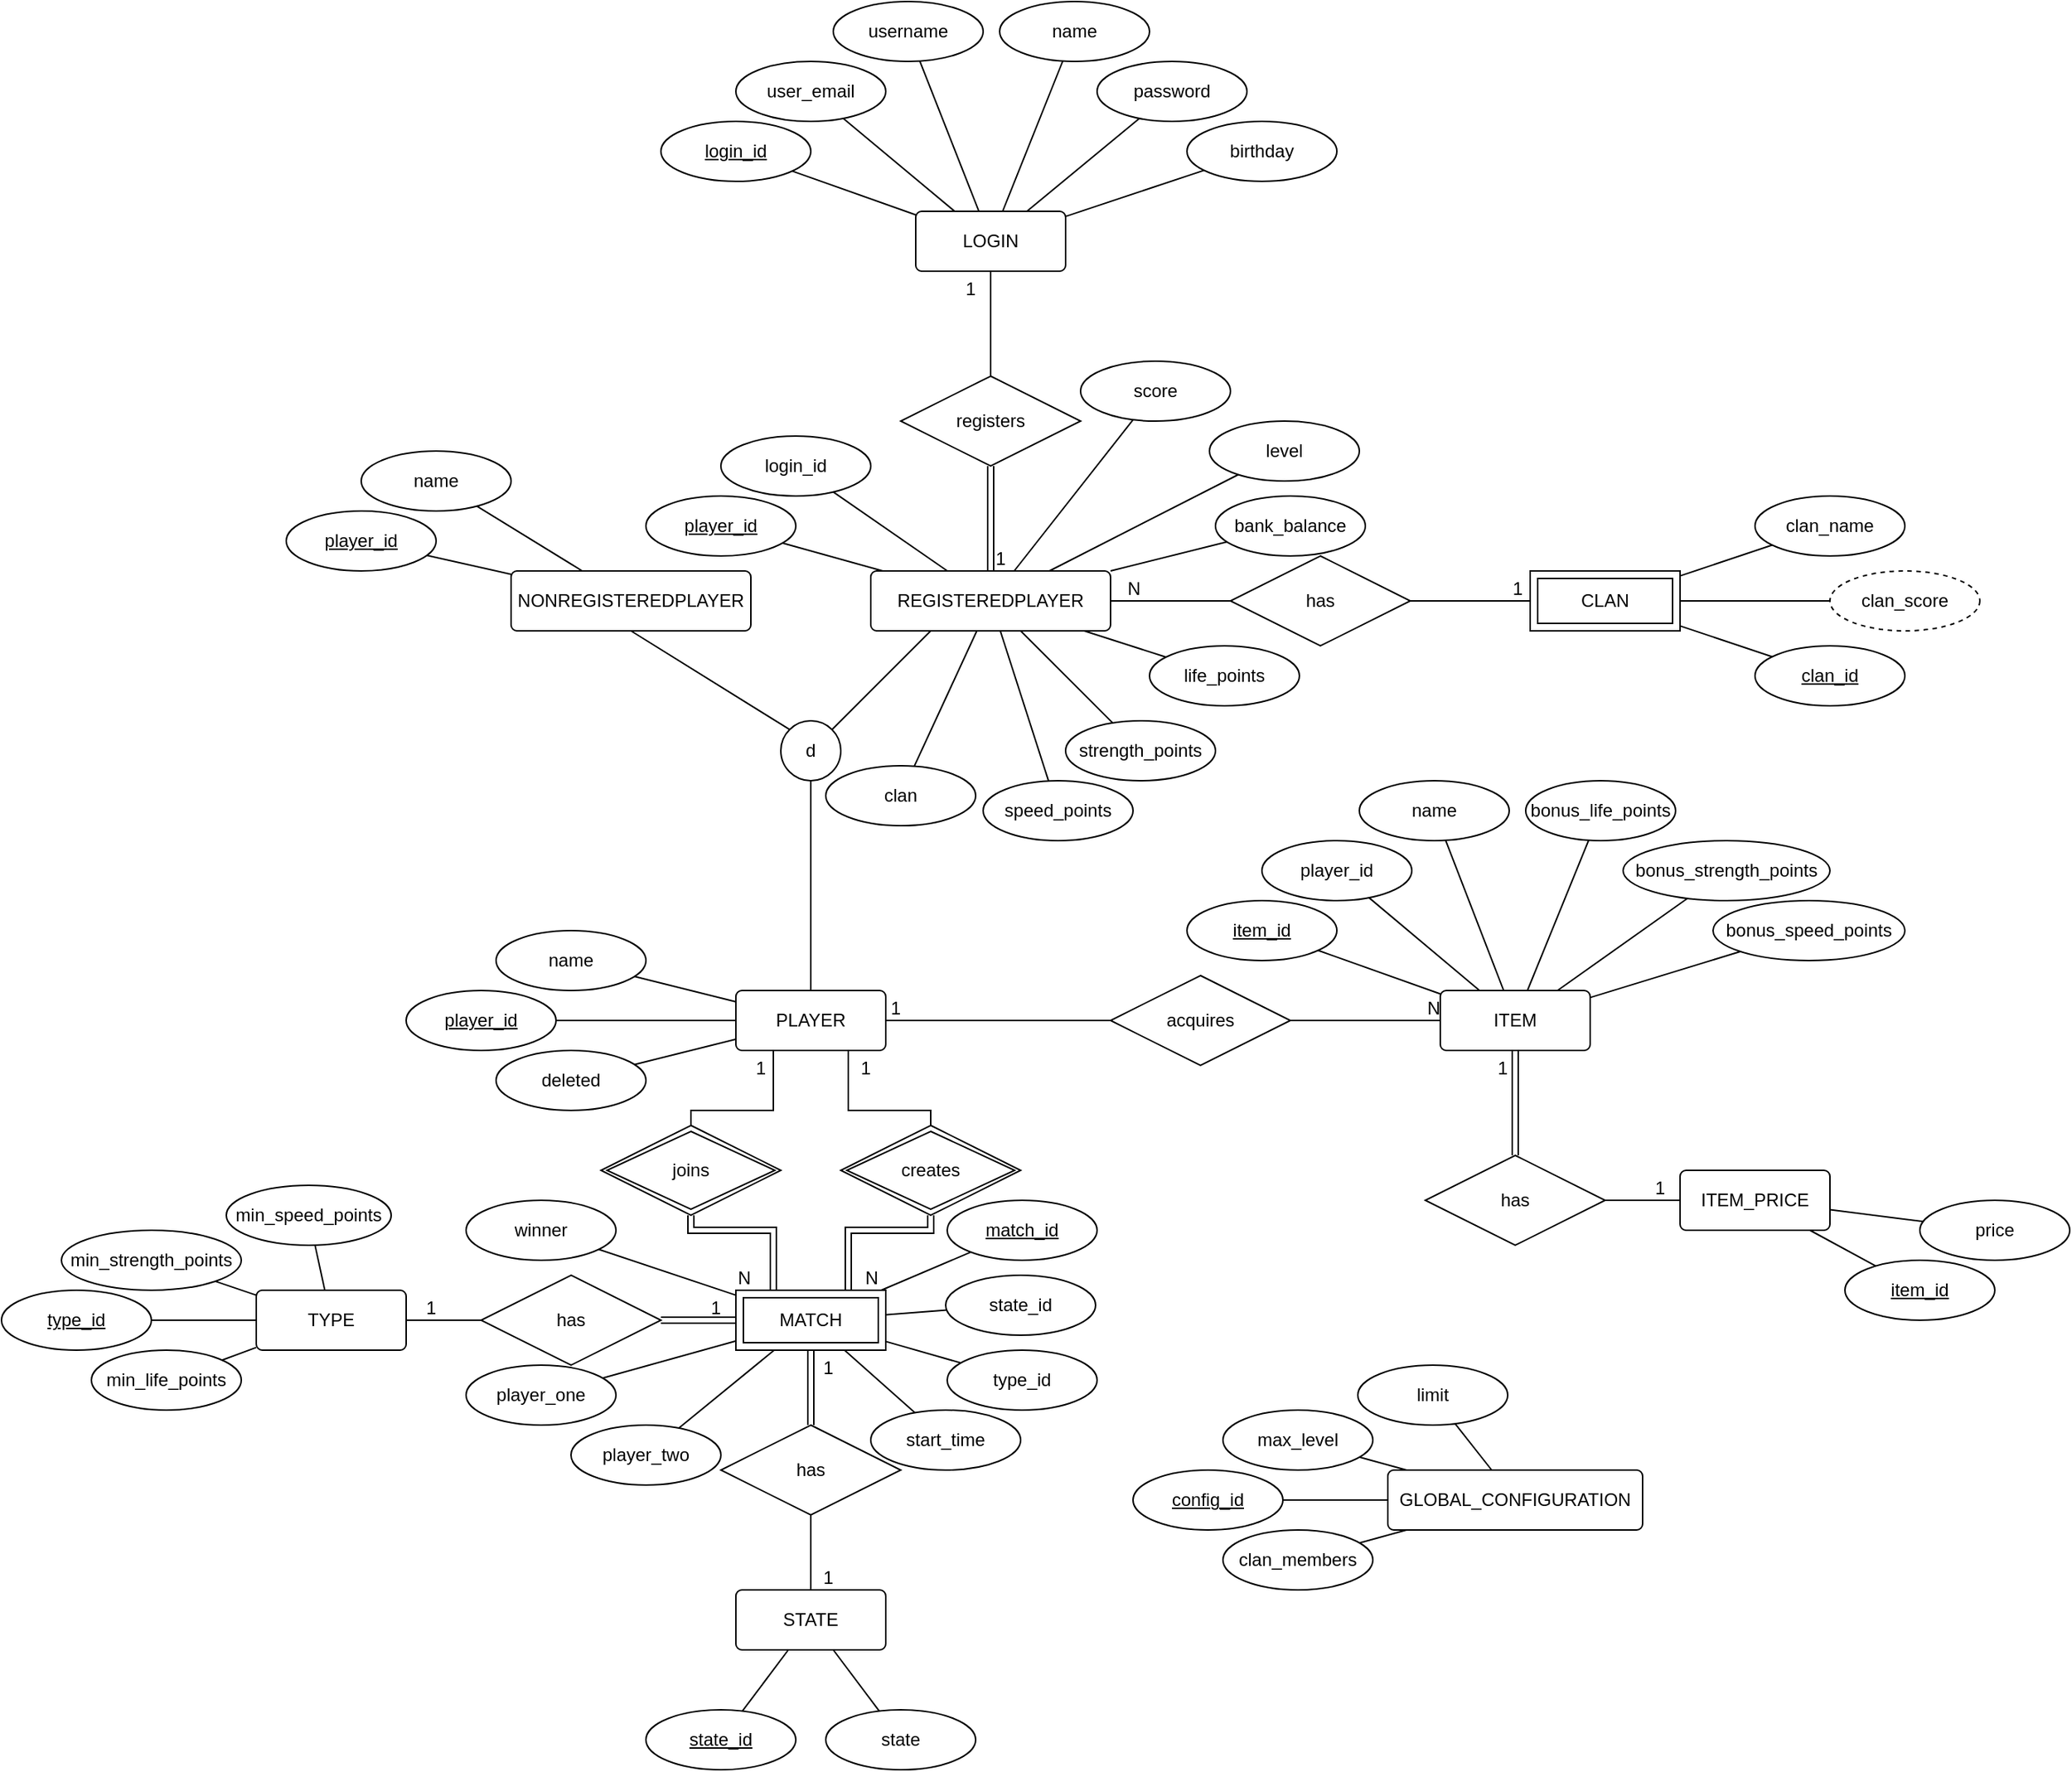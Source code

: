 <mxfile version="14.6.13" type="device"><diagram id="R2lEEEUBdFMjLlhIrx00" name="Page-1"><mxGraphModel dx="3220" dy="2387" grid="1" gridSize="10" guides="1" tooltips="1" connect="1" arrows="1" fold="1" page="1" pageScale="1" pageWidth="850" pageHeight="1100" math="0" shadow="0" extFonts="Permanent Marker^https://fonts.googleapis.com/css?family=Permanent+Marker"><root><mxCell id="0"/><mxCell id="1" parent="0"/><mxCell id="Xno96vbGX-HO4EjLd4qZ-1" value="&lt;div&gt;PLAYER&lt;/div&gt;" style="rounded=1;arcSize=10;whiteSpace=wrap;html=1;align=center;" parent="1" vertex="1"><mxGeometry x="30" y="560" width="100" height="40" as="geometry"/></mxCell><mxCell id="Xno96vbGX-HO4EjLd4qZ-2" value="&lt;div&gt;REGISTEREDPLAYER&lt;/div&gt;" style="rounded=1;arcSize=10;whiteSpace=wrap;html=1;align=center;" parent="1" vertex="1"><mxGeometry x="120" y="280" width="160" height="40" as="geometry"/></mxCell><mxCell id="Xno96vbGX-HO4EjLd4qZ-3" value="&lt;div&gt;NONREGISTEREDPLAYER&lt;/div&gt;" style="rounded=1;arcSize=10;whiteSpace=wrap;html=1;align=center;" parent="1" vertex="1"><mxGeometry x="-120" y="280" width="160" height="40" as="geometry"/></mxCell><mxCell id="Xno96vbGX-HO4EjLd4qZ-4" value="&lt;div&gt;MATCH&lt;/div&gt;" style="shape=ext;margin=3;double=1;whiteSpace=wrap;html=1;align=center;" parent="1" vertex="1"><mxGeometry x="30" y="760" width="100" height="40" as="geometry"/></mxCell><mxCell id="Xno96vbGX-HO4EjLd4qZ-5" value="&lt;div&gt;CLAN&lt;/div&gt;" style="shape=ext;margin=3;double=1;whiteSpace=wrap;html=1;align=center;" parent="1" vertex="1"><mxGeometry x="560" y="280" width="100" height="40" as="geometry"/></mxCell><mxCell id="Xno96vbGX-HO4EjLd4qZ-6" value="ITEM" style="rounded=1;arcSize=10;whiteSpace=wrap;html=1;align=center;" parent="1" vertex="1"><mxGeometry x="500" y="560" width="100" height="40" as="geometry"/></mxCell><mxCell id="Xno96vbGX-HO4EjLd4qZ-10" value="" style="endArrow=none;html=1;rounded=0;entryX=0.5;entryY=0;entryDx=0;entryDy=0;exitX=0.5;exitY=1;exitDx=0;exitDy=0;startArrow=none;" parent="1" source="Xno96vbGX-HO4EjLd4qZ-9" target="Xno96vbGX-HO4EjLd4qZ-1" edge="1"><mxGeometry relative="1" as="geometry"><mxPoint x="80" y="410" as="sourcePoint"/><mxPoint x="30" y="510" as="targetPoint"/></mxGeometry></mxCell><mxCell id="Xno96vbGX-HO4EjLd4qZ-11" value="" style="endArrow=none;html=1;rounded=0;entryX=0;entryY=0;entryDx=0;entryDy=0;exitX=0.5;exitY=1;exitDx=0;exitDy=0;" parent="1" source="Xno96vbGX-HO4EjLd4qZ-3" target="Xno96vbGX-HO4EjLd4qZ-9" edge="1"><mxGeometry relative="1" as="geometry"><mxPoint x="-140" y="510" as="sourcePoint"/><mxPoint x="20" y="510" as="targetPoint"/></mxGeometry></mxCell><mxCell id="Xno96vbGX-HO4EjLd4qZ-12" value="" style="endArrow=none;html=1;rounded=0;entryX=1;entryY=0;entryDx=0;entryDy=0;exitX=0.25;exitY=1;exitDx=0;exitDy=0;" parent="1" source="Xno96vbGX-HO4EjLd4qZ-2" target="Xno96vbGX-HO4EjLd4qZ-9" edge="1"><mxGeometry relative="1" as="geometry"><mxPoint x="-140" y="510" as="sourcePoint"/><mxPoint x="20" y="510" as="targetPoint"/></mxGeometry></mxCell><mxCell id="Xno96vbGX-HO4EjLd4qZ-9" value="&lt;div&gt;d&lt;br&gt;&lt;/div&gt;" style="ellipse;whiteSpace=wrap;html=1;aspect=fixed;" parent="1" vertex="1"><mxGeometry x="60" y="380" width="40" height="40" as="geometry"/></mxCell><mxCell id="Xno96vbGX-HO4EjLd4qZ-18" value="has" style="shape=rhombus;perimeter=rhombusPerimeter;whiteSpace=wrap;html=1;align=center;" parent="1" vertex="1"><mxGeometry x="360" y="270" width="120" height="60" as="geometry"/></mxCell><mxCell id="Xno96vbGX-HO4EjLd4qZ-19" value="" style="endArrow=none;html=1;rounded=0;entryX=0;entryY=0.5;entryDx=0;entryDy=0;exitX=1;exitY=0.5;exitDx=0;exitDy=0;" parent="1" source="Xno96vbGX-HO4EjLd4qZ-18" target="Xno96vbGX-HO4EjLd4qZ-5" edge="1"><mxGeometry relative="1" as="geometry"><mxPoint x="340" y="510" as="sourcePoint"/><mxPoint x="500" y="510" as="targetPoint"/></mxGeometry></mxCell><mxCell id="Xno96vbGX-HO4EjLd4qZ-20" value="1" style="resizable=0;html=1;align=right;verticalAlign=bottom;" parent="Xno96vbGX-HO4EjLd4qZ-19" connectable="0" vertex="1"><mxGeometry x="1" relative="1" as="geometry"><mxPoint x="-5" as="offset"/></mxGeometry></mxCell><mxCell id="Xno96vbGX-HO4EjLd4qZ-21" value="" style="endArrow=none;html=1;rounded=0;exitX=0;exitY=0.5;exitDx=0;exitDy=0;entryX=1;entryY=0.5;entryDx=0;entryDy=0;" parent="1" source="Xno96vbGX-HO4EjLd4qZ-18" target="Xno96vbGX-HO4EjLd4qZ-2" edge="1"><mxGeometry relative="1" as="geometry"><mxPoint x="340" y="510" as="sourcePoint"/><mxPoint x="500" y="510" as="targetPoint"/></mxGeometry></mxCell><mxCell id="Xno96vbGX-HO4EjLd4qZ-22" value="N" style="resizable=0;html=1;align=right;verticalAlign=bottom;" parent="Xno96vbGX-HO4EjLd4qZ-21" connectable="0" vertex="1"><mxGeometry x="1" relative="1" as="geometry"><mxPoint x="20" as="offset"/></mxGeometry></mxCell><mxCell id="Xno96vbGX-HO4EjLd4qZ-23" value="LOGIN" style="rounded=1;arcSize=10;whiteSpace=wrap;html=1;align=center;" parent="1" vertex="1"><mxGeometry x="150" y="40" width="100" height="40" as="geometry"/></mxCell><mxCell id="Xno96vbGX-HO4EjLd4qZ-24" value="registers" style="shape=rhombus;perimeter=rhombusPerimeter;whiteSpace=wrap;html=1;align=center;" parent="1" vertex="1"><mxGeometry x="140" y="150" width="120" height="60" as="geometry"/></mxCell><mxCell id="Xno96vbGX-HO4EjLd4qZ-25" value="" style="shape=link;html=1;rounded=0;exitX=0.5;exitY=1;exitDx=0;exitDy=0;entryX=0.5;entryY=0;entryDx=0;entryDy=0;" parent="1" source="Xno96vbGX-HO4EjLd4qZ-24" target="Xno96vbGX-HO4EjLd4qZ-2" edge="1"><mxGeometry relative="1" as="geometry"><mxPoint x="340" y="310" as="sourcePoint"/><mxPoint x="500" y="310" as="targetPoint"/></mxGeometry></mxCell><mxCell id="Xno96vbGX-HO4EjLd4qZ-26" value="1" style="resizable=0;html=1;align=right;verticalAlign=bottom;" parent="Xno96vbGX-HO4EjLd4qZ-25" connectable="0" vertex="1"><mxGeometry x="1" relative="1" as="geometry"><mxPoint x="10" as="offset"/></mxGeometry></mxCell><mxCell id="Xno96vbGX-HO4EjLd4qZ-29" value="" style="endArrow=none;html=1;rounded=0;exitX=0.5;exitY=0;exitDx=0;exitDy=0;entryX=0.5;entryY=1;entryDx=0;entryDy=0;" parent="1" source="Xno96vbGX-HO4EjLd4qZ-24" target="Xno96vbGX-HO4EjLd4qZ-23" edge="1"><mxGeometry relative="1" as="geometry"><mxPoint x="340" y="310" as="sourcePoint"/><mxPoint x="500" y="310" as="targetPoint"/></mxGeometry></mxCell><mxCell id="Xno96vbGX-HO4EjLd4qZ-30" value="1" style="resizable=0;html=1;align=right;verticalAlign=bottom;" parent="Xno96vbGX-HO4EjLd4qZ-29" connectable="0" vertex="1"><mxGeometry x="1" relative="1" as="geometry"><mxPoint x="-10" y="20" as="offset"/></mxGeometry></mxCell><mxCell id="Xno96vbGX-HO4EjLd4qZ-32" value="ITEM_PRICE" style="rounded=1;arcSize=10;whiteSpace=wrap;html=1;align=center;" parent="1" vertex="1"><mxGeometry x="660" y="680" width="100" height="40" as="geometry"/></mxCell><mxCell id="Xno96vbGX-HO4EjLd4qZ-33" value="has" style="shape=rhombus;perimeter=rhombusPerimeter;whiteSpace=wrap;html=1;align=center;" parent="1" vertex="1"><mxGeometry x="490" y="670" width="120" height="60" as="geometry"/></mxCell><mxCell id="Xno96vbGX-HO4EjLd4qZ-36" value="" style="shape=link;html=1;rounded=0;exitX=0.5;exitY=0;exitDx=0;exitDy=0;" parent="1" source="Xno96vbGX-HO4EjLd4qZ-33" target="Xno96vbGX-HO4EjLd4qZ-6" edge="1"><mxGeometry relative="1" as="geometry"><mxPoint x="150" y="540" as="sourcePoint"/><mxPoint x="310" y="540" as="targetPoint"/></mxGeometry></mxCell><mxCell id="Xno96vbGX-HO4EjLd4qZ-37" value="1" style="resizable=0;html=1;align=right;verticalAlign=bottom;" parent="Xno96vbGX-HO4EjLd4qZ-36" connectable="0" vertex="1"><mxGeometry x="1" relative="1" as="geometry"><mxPoint x="-5" y="20" as="offset"/></mxGeometry></mxCell><mxCell id="Xno96vbGX-HO4EjLd4qZ-38" value="" style="endArrow=none;html=1;rounded=0;" parent="1" source="Xno96vbGX-HO4EjLd4qZ-33" target="Xno96vbGX-HO4EjLd4qZ-32" edge="1"><mxGeometry relative="1" as="geometry"><mxPoint x="540" y="700" as="sourcePoint"/><mxPoint x="680" y="700" as="targetPoint"/></mxGeometry></mxCell><mxCell id="Xno96vbGX-HO4EjLd4qZ-39" value="1" style="resizable=0;html=1;align=right;verticalAlign=bottom;" parent="Xno96vbGX-HO4EjLd4qZ-38" connectable="0" vertex="1"><mxGeometry x="1" relative="1" as="geometry"><mxPoint x="-10" as="offset"/></mxGeometry></mxCell><mxCell id="Xno96vbGX-HO4EjLd4qZ-43" value="acquires" style="shape=rhombus;perimeter=rhombusPerimeter;whiteSpace=wrap;html=1;align=center;" parent="1" vertex="1"><mxGeometry x="280" y="550" width="120" height="60" as="geometry"/></mxCell><mxCell id="Xno96vbGX-HO4EjLd4qZ-44" value="" style="endArrow=none;html=1;rounded=0;entryX=1;entryY=0.5;entryDx=0;entryDy=0;exitX=0;exitY=0.5;exitDx=0;exitDy=0;" parent="1" source="Xno96vbGX-HO4EjLd4qZ-43" target="Xno96vbGX-HO4EjLd4qZ-1" edge="1"><mxGeometry relative="1" as="geometry"><mxPoint x="200" y="590" as="sourcePoint"/><mxPoint x="240" y="530" as="targetPoint"/></mxGeometry></mxCell><mxCell id="Xno96vbGX-HO4EjLd4qZ-45" value="1" style="resizable=0;html=1;align=right;verticalAlign=bottom;" parent="Xno96vbGX-HO4EjLd4qZ-44" connectable="0" vertex="1"><mxGeometry x="1" relative="1" as="geometry"><mxPoint x="10" as="offset"/></mxGeometry></mxCell><mxCell id="Xno96vbGX-HO4EjLd4qZ-48" value="creates" style="shape=rhombus;double=1;perimeter=rhombusPerimeter;whiteSpace=wrap;html=1;align=center;" parent="1" vertex="1"><mxGeometry x="100" y="650" width="120" height="60" as="geometry"/></mxCell><mxCell id="Xno96vbGX-HO4EjLd4qZ-49" value="" style="endArrow=none;html=1;rounded=0;entryX=0.75;entryY=1;entryDx=0;entryDy=0;exitX=0.5;exitY=0;exitDx=0;exitDy=0;" parent="1" source="Xno96vbGX-HO4EjLd4qZ-48" target="Xno96vbGX-HO4EjLd4qZ-1" edge="1"><mxGeometry relative="1" as="geometry"><mxPoint x="-40" y="620" as="sourcePoint"/><mxPoint x="450" y="590" as="targetPoint"/><Array as="points"><mxPoint x="160" y="640"/><mxPoint x="105" y="640"/></Array></mxGeometry></mxCell><mxCell id="Xno96vbGX-HO4EjLd4qZ-50" value="1" style="resizable=0;html=1;align=right;verticalAlign=bottom;" parent="Xno96vbGX-HO4EjLd4qZ-49" connectable="0" vertex="1"><mxGeometry x="1" relative="1" as="geometry"><mxPoint x="15" y="20" as="offset"/></mxGeometry></mxCell><mxCell id="Xno96vbGX-HO4EjLd4qZ-54" value="" style="shape=link;html=1;rounded=0;exitX=0.5;exitY=1;exitDx=0;exitDy=0;entryX=0.75;entryY=0;entryDx=0;entryDy=0;" parent="1" source="Xno96vbGX-HO4EjLd4qZ-48" target="Xno96vbGX-HO4EjLd4qZ-4" edge="1"><mxGeometry relative="1" as="geometry"><mxPoint x="110" y="750" as="sourcePoint"/><mxPoint x="480" y="570" as="targetPoint"/><Array as="points"><mxPoint x="160" y="720"/><mxPoint x="105" y="720"/></Array></mxGeometry></mxCell><mxCell id="Xno96vbGX-HO4EjLd4qZ-55" value="N" style="resizable=0;html=1;align=right;verticalAlign=bottom;" parent="Xno96vbGX-HO4EjLd4qZ-54" connectable="0" vertex="1"><mxGeometry x="1" relative="1" as="geometry"><mxPoint x="20" as="offset"/></mxGeometry></mxCell><mxCell id="Xno96vbGX-HO4EjLd4qZ-56" value="joins" style="shape=rhombus;double=1;perimeter=rhombusPerimeter;whiteSpace=wrap;html=1;align=center;" parent="1" vertex="1"><mxGeometry x="-60" y="650" width="120" height="60" as="geometry"/></mxCell><mxCell id="Xno96vbGX-HO4EjLd4qZ-57" value="" style="endArrow=none;html=1;rounded=0;entryX=0.25;entryY=1;entryDx=0;entryDy=0;exitX=0.5;exitY=0;exitDx=0;exitDy=0;" parent="1" source="Xno96vbGX-HO4EjLd4qZ-56" target="Xno96vbGX-HO4EjLd4qZ-1" edge="1"><mxGeometry relative="1" as="geometry"><mxPoint x="170" y="660" as="sourcePoint"/><mxPoint x="115" y="610" as="targetPoint"/><Array as="points"><mxPoint y="640"/><mxPoint x="55" y="640"/></Array></mxGeometry></mxCell><mxCell id="Xno96vbGX-HO4EjLd4qZ-58" value="1" style="resizable=0;html=1;align=right;verticalAlign=bottom;" parent="Xno96vbGX-HO4EjLd4qZ-57" connectable="0" vertex="1"><mxGeometry x="1" relative="1" as="geometry"><mxPoint x="-5" y="20" as="offset"/></mxGeometry></mxCell><mxCell id="Xno96vbGX-HO4EjLd4qZ-59" value="" style="shape=link;html=1;rounded=0;exitX=0.5;exitY=1;exitDx=0;exitDy=0;entryX=0.25;entryY=0;entryDx=0;entryDy=0;" parent="1" source="Xno96vbGX-HO4EjLd4qZ-56" target="Xno96vbGX-HO4EjLd4qZ-4" edge="1"><mxGeometry relative="1" as="geometry"><mxPoint x="290" y="620" as="sourcePoint"/><mxPoint x="450" y="620" as="targetPoint"/><Array as="points"><mxPoint y="720"/><mxPoint x="55" y="720"/></Array></mxGeometry></mxCell><mxCell id="Xno96vbGX-HO4EjLd4qZ-60" value="N" style="resizable=0;html=1;align=right;verticalAlign=bottom;" parent="Xno96vbGX-HO4EjLd4qZ-59" connectable="0" vertex="1"><mxGeometry x="1" relative="1" as="geometry"><mxPoint x="-15" as="offset"/></mxGeometry></mxCell><mxCell id="Veb1wOGuKzTbvLiHnG6W-1" value="name" style="ellipse;whiteSpace=wrap;html=1;align=center;" vertex="1" parent="1"><mxGeometry x="-130" y="520" width="100" height="40" as="geometry"/></mxCell><mxCell id="Veb1wOGuKzTbvLiHnG6W-2" value="deleted" style="ellipse;whiteSpace=wrap;html=1;align=center;" vertex="1" parent="1"><mxGeometry x="-130" y="600" width="100" height="40" as="geometry"/></mxCell><mxCell id="Veb1wOGuKzTbvLiHnG6W-3" value="player_id" style="ellipse;whiteSpace=wrap;html=1;align=center;fontStyle=4;" vertex="1" parent="1"><mxGeometry x="-190" y="560" width="100" height="40" as="geometry"/></mxCell><mxCell id="Veb1wOGuKzTbvLiHnG6W-4" value="" style="endArrow=none;html=1;rounded=0;" edge="1" parent="1" source="Veb1wOGuKzTbvLiHnG6W-1" target="Xno96vbGX-HO4EjLd4qZ-1"><mxGeometry relative="1" as="geometry"><mxPoint x="-190" y="470" as="sourcePoint"/><mxPoint x="-30" y="470" as="targetPoint"/></mxGeometry></mxCell><mxCell id="Veb1wOGuKzTbvLiHnG6W-6" value="" style="endArrow=none;html=1;rounded=0;" edge="1" parent="1" source="Veb1wOGuKzTbvLiHnG6W-3" target="Xno96vbGX-HO4EjLd4qZ-1"><mxGeometry relative="1" as="geometry"><mxPoint x="-27.384" y="560.46" as="sourcePoint"/><mxPoint x="40" y="577.5" as="targetPoint"/></mxGeometry></mxCell><mxCell id="Veb1wOGuKzTbvLiHnG6W-7" value="" style="endArrow=none;html=1;rounded=0;" edge="1" parent="1" source="Veb1wOGuKzTbvLiHnG6W-2" target="Xno96vbGX-HO4EjLd4qZ-1"><mxGeometry relative="1" as="geometry"><mxPoint x="-80" y="590" as="sourcePoint"/><mxPoint x="40" y="590" as="targetPoint"/></mxGeometry></mxCell><mxCell id="Veb1wOGuKzTbvLiHnG6W-9" value="user_email" style="ellipse;whiteSpace=wrap;html=1;align=center;" vertex="1" parent="1"><mxGeometry x="30" y="-60" width="100" height="40" as="geometry"/></mxCell><mxCell id="Veb1wOGuKzTbvLiHnG6W-10" value="username" style="ellipse;whiteSpace=wrap;html=1;align=center;" vertex="1" parent="1"><mxGeometry x="95" y="-100" width="100" height="40" as="geometry"/></mxCell><mxCell id="Veb1wOGuKzTbvLiHnG6W-11" value="name" style="ellipse;whiteSpace=wrap;html=1;align=center;" vertex="1" parent="1"><mxGeometry x="206" y="-100" width="100" height="40" as="geometry"/></mxCell><mxCell id="Veb1wOGuKzTbvLiHnG6W-12" value="password" style="ellipse;whiteSpace=wrap;html=1;align=center;" vertex="1" parent="1"><mxGeometry x="271" y="-60" width="100" height="40" as="geometry"/></mxCell><mxCell id="Veb1wOGuKzTbvLiHnG6W-13" value="birthday" style="ellipse;whiteSpace=wrap;html=1;align=center;" vertex="1" parent="1"><mxGeometry x="331" y="-20" width="100" height="40" as="geometry"/></mxCell><mxCell id="Veb1wOGuKzTbvLiHnG6W-14" value="login_id" style="ellipse;whiteSpace=wrap;html=1;align=center;fontStyle=4;" vertex="1" parent="1"><mxGeometry x="-20" y="-20" width="100" height="40" as="geometry"/></mxCell><mxCell id="Veb1wOGuKzTbvLiHnG6W-15" value="" style="endArrow=none;html=1;rounded=0;" edge="1" parent="1" source="Veb1wOGuKzTbvLiHnG6W-14" target="Xno96vbGX-HO4EjLd4qZ-23"><mxGeometry relative="1" as="geometry"><mxPoint x="160" y="120" as="sourcePoint"/><mxPoint x="320" y="120" as="targetPoint"/></mxGeometry></mxCell><mxCell id="Veb1wOGuKzTbvLiHnG6W-16" value="" style="endArrow=none;html=1;rounded=0;" edge="1" parent="1" source="Veb1wOGuKzTbvLiHnG6W-9" target="Xno96vbGX-HO4EjLd4qZ-23"><mxGeometry relative="1" as="geometry"><mxPoint x="64.114" y="22.459" as="sourcePoint"/><mxPoint x="160" y="53.784" as="targetPoint"/></mxGeometry></mxCell><mxCell id="Veb1wOGuKzTbvLiHnG6W-17" value="" style="endArrow=none;html=1;rounded=0;" edge="1" parent="1" source="Veb1wOGuKzTbvLiHnG6W-10" target="Xno96vbGX-HO4EjLd4qZ-23"><mxGeometry relative="1" as="geometry"><mxPoint x="98.757" y="-12.402" as="sourcePoint"/><mxPoint x="183" y="50" as="targetPoint"/></mxGeometry></mxCell><mxCell id="Veb1wOGuKzTbvLiHnG6W-18" value="" style="endArrow=none;html=1;rounded=0;" edge="1" parent="1" source="Veb1wOGuKzTbvLiHnG6W-11" target="Xno96vbGX-HO4EjLd4qZ-23"><mxGeometry relative="1" as="geometry"><mxPoint x="162.739" y="-50.241" as="sourcePoint"/><mxPoint x="202.143" y="50" as="targetPoint"/></mxGeometry></mxCell><mxCell id="Veb1wOGuKzTbvLiHnG6W-19" value="" style="endArrow=none;html=1;rounded=0;" edge="1" parent="1" source="Veb1wOGuKzTbvLiHnG6W-12" target="Xno96vbGX-HO4EjLd4qZ-23"><mxGeometry relative="1" as="geometry"><mxPoint x="257.261" y="-50.241" as="sourcePoint"/><mxPoint x="217.857" y="50" as="targetPoint"/></mxGeometry></mxCell><mxCell id="Veb1wOGuKzTbvLiHnG6W-20" value="" style="endArrow=none;html=1;rounded=0;" edge="1" parent="1" source="Veb1wOGuKzTbvLiHnG6W-13" target="Xno96vbGX-HO4EjLd4qZ-23"><mxGeometry relative="1" as="geometry"><mxPoint x="312.639" y="-12.111" as="sourcePoint"/><mxPoint x="235" y="50" as="targetPoint"/></mxGeometry></mxCell><mxCell id="Veb1wOGuKzTbvLiHnG6W-21" value="&lt;div&gt;GLOBAL_CONFIGURATION&lt;/div&gt;" style="rounded=1;arcSize=10;whiteSpace=wrap;html=1;align=center;" vertex="1" parent="1"><mxGeometry x="465" y="880" width="170" height="40" as="geometry"/></mxCell><mxCell id="Veb1wOGuKzTbvLiHnG6W-22" value="max_level" style="ellipse;whiteSpace=wrap;html=1;align=center;" vertex="1" parent="1"><mxGeometry x="355" y="840" width="100" height="40" as="geometry"/></mxCell><mxCell id="Veb1wOGuKzTbvLiHnG6W-23" value="clan_members" style="ellipse;whiteSpace=wrap;html=1;align=center;" vertex="1" parent="1"><mxGeometry x="355" y="920" width="100" height="40" as="geometry"/></mxCell><mxCell id="Veb1wOGuKzTbvLiHnG6W-24" value="config_id" style="ellipse;whiteSpace=wrap;html=1;align=center;fontStyle=4;" vertex="1" parent="1"><mxGeometry x="295" y="880" width="100" height="40" as="geometry"/></mxCell><mxCell id="Veb1wOGuKzTbvLiHnG6W-25" value="limit" style="ellipse;whiteSpace=wrap;html=1;align=center;" vertex="1" parent="1"><mxGeometry x="445" y="810" width="100" height="40" as="geometry"/></mxCell><mxCell id="Veb1wOGuKzTbvLiHnG6W-26" value="" style="endArrow=none;html=1;rounded=0;" edge="1" parent="1" source="Veb1wOGuKzTbvLiHnG6W-25" target="Veb1wOGuKzTbvLiHnG6W-21"><mxGeometry relative="1" as="geometry"><mxPoint x="947.616" y="880.46" as="sourcePoint"/><mxPoint x="1015" y="897.5" as="targetPoint"/></mxGeometry></mxCell><mxCell id="Veb1wOGuKzTbvLiHnG6W-27" value="" style="endArrow=none;html=1;rounded=0;" edge="1" parent="1" source="Veb1wOGuKzTbvLiHnG6W-22" target="Veb1wOGuKzTbvLiHnG6W-21"><mxGeometry relative="1" as="geometry"><mxPoint x="519.892" y="859.092" as="sourcePoint"/><mxPoint x="555" y="900" as="targetPoint"/></mxGeometry></mxCell><mxCell id="Veb1wOGuKzTbvLiHnG6W-28" value="" style="endArrow=none;html=1;rounded=0;" edge="1" parent="1" source="Veb1wOGuKzTbvLiHnG6W-24" target="Veb1wOGuKzTbvLiHnG6W-21"><mxGeometry relative="1" as="geometry"><mxPoint x="456.603" y="881.094" as="sourcePoint"/><mxPoint x="565" y="910" as="targetPoint"/></mxGeometry></mxCell><mxCell id="Veb1wOGuKzTbvLiHnG6W-29" value="" style="endArrow=none;html=1;rounded=0;" edge="1" parent="1" source="Veb1wOGuKzTbvLiHnG6W-23" target="Veb1wOGuKzTbvLiHnG6W-21"><mxGeometry relative="1" as="geometry"><mxPoint x="405" y="910" as="sourcePoint"/><mxPoint x="475" y="910" as="targetPoint"/></mxGeometry></mxCell><mxCell id="Veb1wOGuKzTbvLiHnG6W-30" value="" style="endArrow=none;html=1;rounded=0;" edge="1" parent="1" source="Xno96vbGX-HO4EjLd4qZ-43" target="Xno96vbGX-HO4EjLd4qZ-6"><mxGeometry relative="1" as="geometry"><mxPoint x="301" y="649" as="sourcePoint"/><mxPoint x="461" y="649" as="targetPoint"/></mxGeometry></mxCell><mxCell id="Veb1wOGuKzTbvLiHnG6W-31" value="N" style="resizable=0;html=1;align=right;verticalAlign=bottom;" connectable="0" vertex="1" parent="Veb1wOGuKzTbvLiHnG6W-30"><mxGeometry x="1" relative="1" as="geometry"/></mxCell><mxCell id="Veb1wOGuKzTbvLiHnG6W-32" value="" style="shape=link;html=1;rounded=0;" edge="1" parent="1" source="Veb1wOGuKzTbvLiHnG6W-38" target="Xno96vbGX-HO4EjLd4qZ-4"><mxGeometry relative="1" as="geometry"><mxPoint x="83" y="850" as="sourcePoint"/><mxPoint x="210" y="290" as="targetPoint"/></mxGeometry></mxCell><mxCell id="Veb1wOGuKzTbvLiHnG6W-33" value="1" style="resizable=0;html=1;align=right;verticalAlign=bottom;" connectable="0" vertex="1" parent="Veb1wOGuKzTbvLiHnG6W-32"><mxGeometry x="1" relative="1" as="geometry"><mxPoint x="15" y="20" as="offset"/></mxGeometry></mxCell><mxCell id="Veb1wOGuKzTbvLiHnG6W-34" value="STATE" style="rounded=1;arcSize=10;whiteSpace=wrap;html=1;align=center;" vertex="1" parent="1"><mxGeometry x="30" y="960" width="100" height="40" as="geometry"/></mxCell><mxCell id="Veb1wOGuKzTbvLiHnG6W-35" value="TYPE" style="rounded=1;arcSize=10;whiteSpace=wrap;html=1;align=center;" vertex="1" parent="1"><mxGeometry x="-290" y="760" width="100" height="40" as="geometry"/></mxCell><mxCell id="Veb1wOGuKzTbvLiHnG6W-36" value="" style="shape=link;html=1;rounded=0;" edge="1" parent="1" source="Veb1wOGuKzTbvLiHnG6W-39" target="Xno96vbGX-HO4EjLd4qZ-4"><mxGeometry relative="1" as="geometry"><mxPoint x="-110" y="790" as="sourcePoint"/><mxPoint x="90" y="810" as="targetPoint"/></mxGeometry></mxCell><mxCell id="Veb1wOGuKzTbvLiHnG6W-37" value="1" style="resizable=0;html=1;align=right;verticalAlign=bottom;" connectable="0" vertex="1" parent="Veb1wOGuKzTbvLiHnG6W-36"><mxGeometry x="1" relative="1" as="geometry"><mxPoint x="-10" as="offset"/></mxGeometry></mxCell><mxCell id="Veb1wOGuKzTbvLiHnG6W-38" value="has" style="shape=rhombus;perimeter=rhombusPerimeter;whiteSpace=wrap;html=1;align=center;" vertex="1" parent="1"><mxGeometry x="20" y="850" width="120" height="60" as="geometry"/></mxCell><mxCell id="Veb1wOGuKzTbvLiHnG6W-39" value="has" style="shape=rhombus;perimeter=rhombusPerimeter;whiteSpace=wrap;html=1;align=center;" vertex="1" parent="1"><mxGeometry x="-140" y="750" width="120" height="60" as="geometry"/></mxCell><mxCell id="Veb1wOGuKzTbvLiHnG6W-40" value="" style="endArrow=none;html=1;rounded=0;" edge="1" parent="1" source="Veb1wOGuKzTbvLiHnG6W-39" target="Veb1wOGuKzTbvLiHnG6W-35"><mxGeometry relative="1" as="geometry"><mxPoint x="10" y="660" as="sourcePoint"/><mxPoint x="65" y="610" as="targetPoint"/><Array as="points"/></mxGeometry></mxCell><mxCell id="Veb1wOGuKzTbvLiHnG6W-41" value="1" style="resizable=0;html=1;align=right;verticalAlign=bottom;" connectable="0" vertex="1" parent="Veb1wOGuKzTbvLiHnG6W-40"><mxGeometry x="1" relative="1" as="geometry"><mxPoint x="20" as="offset"/></mxGeometry></mxCell><mxCell id="Veb1wOGuKzTbvLiHnG6W-42" value="" style="endArrow=none;html=1;rounded=0;" edge="1" parent="1" source="Veb1wOGuKzTbvLiHnG6W-34" target="Veb1wOGuKzTbvLiHnG6W-38"><mxGeometry relative="1" as="geometry"><mxPoint x="-130" y="790" as="sourcePoint"/><mxPoint x="-180" y="790" as="targetPoint"/><Array as="points"/></mxGeometry></mxCell><mxCell id="Veb1wOGuKzTbvLiHnG6W-43" value="1" style="resizable=0;html=1;align=right;verticalAlign=bottom;" connectable="0" vertex="1" parent="Veb1wOGuKzTbvLiHnG6W-42"><mxGeometry x="1" relative="1" as="geometry"><mxPoint x="15" y="50" as="offset"/></mxGeometry></mxCell><mxCell id="Veb1wOGuKzTbvLiHnG6W-44" value="state" style="ellipse;whiteSpace=wrap;html=1;align=center;" vertex="1" parent="1"><mxGeometry x="90" y="1040" width="100" height="40" as="geometry"/></mxCell><mxCell id="Veb1wOGuKzTbvLiHnG6W-45" value="state_id" style="ellipse;whiteSpace=wrap;html=1;align=center;fontStyle=4;" vertex="1" parent="1"><mxGeometry x="-30" y="1040" width="100" height="40" as="geometry"/></mxCell><mxCell id="Veb1wOGuKzTbvLiHnG6W-46" value="" style="endArrow=none;html=1;rounded=0;" edge="1" parent="1" source="Veb1wOGuKzTbvLiHnG6W-34" target="Veb1wOGuKzTbvLiHnG6W-45"><mxGeometry relative="1" as="geometry"><mxPoint x="60" y="800" as="sourcePoint"/><mxPoint x="220" y="800" as="targetPoint"/></mxGeometry></mxCell><mxCell id="Veb1wOGuKzTbvLiHnG6W-47" value="" style="endArrow=none;html=1;rounded=0;" edge="1" parent="1" source="Veb1wOGuKzTbvLiHnG6W-34" target="Veb1wOGuKzTbvLiHnG6W-44"><mxGeometry relative="1" as="geometry"><mxPoint x="75" y="1010" as="sourcePoint"/><mxPoint x="44.367" y="1050.843" as="targetPoint"/></mxGeometry></mxCell><mxCell id="Veb1wOGuKzTbvLiHnG6W-48" value="min_strength_points" style="ellipse;whiteSpace=wrap;html=1;align=center;" vertex="1" parent="1"><mxGeometry x="-420" y="720" width="120" height="40" as="geometry"/></mxCell><mxCell id="Veb1wOGuKzTbvLiHnG6W-49" value="min_life_points" style="ellipse;whiteSpace=wrap;html=1;align=center;" vertex="1" parent="1"><mxGeometry x="-400" y="800" width="100" height="40" as="geometry"/></mxCell><mxCell id="Veb1wOGuKzTbvLiHnG6W-50" value="type_id" style="ellipse;whiteSpace=wrap;html=1;align=center;fontStyle=4;" vertex="1" parent="1"><mxGeometry x="-460" y="760" width="100" height="40" as="geometry"/></mxCell><mxCell id="Veb1wOGuKzTbvLiHnG6W-51" value="min_speed_points" style="ellipse;whiteSpace=wrap;html=1;align=center;" vertex="1" parent="1"><mxGeometry x="-310" y="690" width="110" height="40" as="geometry"/></mxCell><mxCell id="Veb1wOGuKzTbvLiHnG6W-52" value="" style="endArrow=none;html=1;rounded=0;" edge="1" parent="1" source="Veb1wOGuKzTbvLiHnG6W-51" target="Veb1wOGuKzTbvLiHnG6W-35"><mxGeometry relative="1" as="geometry"><mxPoint x="192.616" y="760.46" as="sourcePoint"/><mxPoint x="-220.714" y="760" as="targetPoint"/></mxGeometry></mxCell><mxCell id="Veb1wOGuKzTbvLiHnG6W-53" value="" style="endArrow=none;html=1;rounded=0;" edge="1" parent="1" source="Veb1wOGuKzTbvLiHnG6W-48" target="Veb1wOGuKzTbvLiHnG6W-35"><mxGeometry relative="1" as="geometry"><mxPoint x="-235.108" y="739.092" as="sourcePoint"/><mxPoint x="-277.5" y="760" as="targetPoint"/></mxGeometry></mxCell><mxCell id="Veb1wOGuKzTbvLiHnG6W-54" value="" style="endArrow=none;html=1;rounded=0;" edge="1" parent="1" source="Veb1wOGuKzTbvLiHnG6W-50" target="Veb1wOGuKzTbvLiHnG6W-35"><mxGeometry relative="1" as="geometry"><mxPoint x="-298.397" y="761.094" as="sourcePoint"/><mxPoint x="-290" y="780" as="targetPoint"/></mxGeometry></mxCell><mxCell id="Veb1wOGuKzTbvLiHnG6W-55" value="" style="endArrow=none;html=1;rounded=0;" edge="1" parent="1" source="Veb1wOGuKzTbvLiHnG6W-49" target="Veb1wOGuKzTbvLiHnG6W-35"><mxGeometry relative="1" as="geometry"><mxPoint x="-350" y="790" as="sourcePoint"/><mxPoint x="-277.5" y="800" as="targetPoint"/></mxGeometry></mxCell><mxCell id="Veb1wOGuKzTbvLiHnG6W-57" value="state_id" style="ellipse;whiteSpace=wrap;html=1;align=center;" vertex="1" parent="1"><mxGeometry x="170" y="750" width="100" height="40" as="geometry"/></mxCell><mxCell id="Veb1wOGuKzTbvLiHnG6W-58" value="match_id" style="ellipse;whiteSpace=wrap;html=1;align=center;fontStyle=4;" vertex="1" parent="1"><mxGeometry x="171" y="700" width="100" height="40" as="geometry"/></mxCell><mxCell id="Veb1wOGuKzTbvLiHnG6W-59" value="type_id" style="ellipse;whiteSpace=wrap;html=1;align=center;" vertex="1" parent="1"><mxGeometry x="171" y="800" width="100" height="40" as="geometry"/></mxCell><mxCell id="Veb1wOGuKzTbvLiHnG6W-60" value="start_time" style="ellipse;whiteSpace=wrap;html=1;align=center;" vertex="1" parent="1"><mxGeometry x="120" y="840" width="100" height="40" as="geometry"/></mxCell><mxCell id="Veb1wOGuKzTbvLiHnG6W-61" value="winner" style="ellipse;whiteSpace=wrap;html=1;align=center;" vertex="1" parent="1"><mxGeometry x="-150" y="700" width="100" height="40" as="geometry"/></mxCell><mxCell id="Veb1wOGuKzTbvLiHnG6W-62" value="player_one" style="ellipse;whiteSpace=wrap;html=1;align=center;" vertex="1" parent="1"><mxGeometry x="-150" y="810" width="100" height="40" as="geometry"/></mxCell><mxCell id="Veb1wOGuKzTbvLiHnG6W-63" value="player_two" style="ellipse;whiteSpace=wrap;html=1;align=center;" vertex="1" parent="1"><mxGeometry x="-80" y="850" width="100" height="40" as="geometry"/></mxCell><mxCell id="Veb1wOGuKzTbvLiHnG6W-64" value="" style="endArrow=none;html=1;rounded=0;" edge="1" parent="1" source="Veb1wOGuKzTbvLiHnG6W-61" target="Xno96vbGX-HO4EjLd4qZ-4"><mxGeometry relative="1" as="geometry"><mxPoint x="-241.011" y="739.947" as="sourcePoint"/><mxPoint x="-234.286" y="770" as="targetPoint"/></mxGeometry></mxCell><mxCell id="Veb1wOGuKzTbvLiHnG6W-65" value="" style="endArrow=none;html=1;rounded=0;" edge="1" parent="1" source="Veb1wOGuKzTbvLiHnG6W-62" target="Xno96vbGX-HO4EjLd4qZ-4"><mxGeometry relative="1" as="geometry"><mxPoint x="-51.589" y="742.804" as="sourcePoint"/><mxPoint x="40" y="773.333" as="targetPoint"/></mxGeometry></mxCell><mxCell id="Veb1wOGuKzTbvLiHnG6W-66" value="" style="endArrow=none;html=1;rounded=0;" edge="1" parent="1" source="Veb1wOGuKzTbvLiHnG6W-63" target="Xno96vbGX-HO4EjLd4qZ-4"><mxGeometry relative="1" as="geometry"><mxPoint x="-48.829" y="828.652" as="sourcePoint"/><mxPoint x="40" y="803.889" as="targetPoint"/></mxGeometry></mxCell><mxCell id="Veb1wOGuKzTbvLiHnG6W-67" value="" style="endArrow=none;html=1;rounded=0;" edge="1" parent="1" source="Veb1wOGuKzTbvLiHnG6W-60" target="Xno96vbGX-HO4EjLd4qZ-4"><mxGeometry relative="1" as="geometry"><mxPoint x="1.845" y="862.01" as="sourcePoint"/><mxPoint x="65.556" y="810" as="targetPoint"/></mxGeometry></mxCell><mxCell id="Veb1wOGuKzTbvLiHnG6W-68" value="" style="endArrow=none;html=1;rounded=0;" edge="1" parent="1" source="Veb1wOGuKzTbvLiHnG6W-59" target="Xno96vbGX-HO4EjLd4qZ-4"><mxGeometry relative="1" as="geometry"><mxPoint x="159.482" y="851.762" as="sourcePoint"/><mxPoint x="112.5" y="810" as="targetPoint"/></mxGeometry></mxCell><mxCell id="Veb1wOGuKzTbvLiHnG6W-69" value="" style="endArrow=none;html=1;rounded=0;" edge="1" parent="1" source="Veb1wOGuKzTbvLiHnG6W-57" target="Xno96vbGX-HO4EjLd4qZ-4"><mxGeometry relative="1" as="geometry"><mxPoint x="189.809" y="818.663" as="sourcePoint"/><mxPoint x="140" y="804.184" as="targetPoint"/></mxGeometry></mxCell><mxCell id="Veb1wOGuKzTbvLiHnG6W-70" value="" style="endArrow=none;html=1;rounded=0;" edge="1" parent="1" source="Veb1wOGuKzTbvLiHnG6W-58" target="Xno96vbGX-HO4EjLd4qZ-4"><mxGeometry relative="1" as="geometry"><mxPoint x="180.644" y="783.199" as="sourcePoint"/><mxPoint x="140" y="786.429" as="targetPoint"/></mxGeometry></mxCell><mxCell id="Veb1wOGuKzTbvLiHnG6W-71" value="player_id" style="ellipse;whiteSpace=wrap;html=1;align=center;" vertex="1" parent="1"><mxGeometry x="381" y="460" width="100" height="40" as="geometry"/></mxCell><mxCell id="Veb1wOGuKzTbvLiHnG6W-72" value="name" style="ellipse;whiteSpace=wrap;html=1;align=center;" vertex="1" parent="1"><mxGeometry x="446" y="420" width="100" height="40" as="geometry"/></mxCell><mxCell id="Veb1wOGuKzTbvLiHnG6W-73" value="bonus_life_points" style="ellipse;whiteSpace=wrap;html=1;align=center;" vertex="1" parent="1"><mxGeometry x="557" y="420" width="100" height="40" as="geometry"/></mxCell><mxCell id="Veb1wOGuKzTbvLiHnG6W-74" value="bonus_strength_points" style="ellipse;whiteSpace=wrap;html=1;align=center;" vertex="1" parent="1"><mxGeometry x="622" y="460" width="138" height="40" as="geometry"/></mxCell><mxCell id="Veb1wOGuKzTbvLiHnG6W-75" value="bonus_speed_points" style="ellipse;whiteSpace=wrap;html=1;align=center;" vertex="1" parent="1"><mxGeometry x="682" y="500" width="128" height="40" as="geometry"/></mxCell><mxCell id="Veb1wOGuKzTbvLiHnG6W-76" value="item_id" style="ellipse;whiteSpace=wrap;html=1;align=center;fontStyle=4;" vertex="1" parent="1"><mxGeometry x="331" y="500" width="100" height="40" as="geometry"/></mxCell><mxCell id="Veb1wOGuKzTbvLiHnG6W-77" value="" style="endArrow=none;html=1;rounded=0;" edge="1" parent="1" source="Veb1wOGuKzTbvLiHnG6W-76" target="Xno96vbGX-HO4EjLd4qZ-6"><mxGeometry relative="1" as="geometry"><mxPoint x="511" y="640" as="sourcePoint"/><mxPoint x="501" y="562.353" as="targetPoint"/></mxGeometry></mxCell><mxCell id="Veb1wOGuKzTbvLiHnG6W-78" value="" style="endArrow=none;html=1;rounded=0;" edge="1" parent="1" source="Veb1wOGuKzTbvLiHnG6W-71" target="Xno96vbGX-HO4EjLd4qZ-6"><mxGeometry relative="1" as="geometry"><mxPoint x="415.114" y="542.459" as="sourcePoint"/><mxPoint x="527" y="560" as="targetPoint"/></mxGeometry></mxCell><mxCell id="Veb1wOGuKzTbvLiHnG6W-79" value="" style="endArrow=none;html=1;rounded=0;" edge="1" parent="1" source="Veb1wOGuKzTbvLiHnG6W-72" target="Xno96vbGX-HO4EjLd4qZ-6"><mxGeometry relative="1" as="geometry"><mxPoint x="449.757" y="507.598" as="sourcePoint"/><mxPoint x="543.143" y="560" as="targetPoint"/></mxGeometry></mxCell><mxCell id="Veb1wOGuKzTbvLiHnG6W-80" value="" style="endArrow=none;html=1;rounded=0;" edge="1" parent="1" source="Veb1wOGuKzTbvLiHnG6W-73" target="Xno96vbGX-HO4EjLd4qZ-6"><mxGeometry relative="1" as="geometry"><mxPoint x="513.739" y="469.759" as="sourcePoint"/><mxPoint x="559" y="560" as="targetPoint"/></mxGeometry></mxCell><mxCell id="Veb1wOGuKzTbvLiHnG6W-81" value="" style="endArrow=none;html=1;rounded=0;" edge="1" parent="1" source="Veb1wOGuKzTbvLiHnG6W-74" target="Xno96vbGX-HO4EjLd4qZ-6"><mxGeometry relative="1" as="geometry"><mxPoint x="608.261" y="469.759" as="sourcePoint"/><mxPoint x="575.2" y="560" as="targetPoint"/></mxGeometry></mxCell><mxCell id="Veb1wOGuKzTbvLiHnG6W-82" value="" style="endArrow=none;html=1;rounded=0;" edge="1" parent="1" source="Veb1wOGuKzTbvLiHnG6W-75" target="Xno96vbGX-HO4EjLd4qZ-6"><mxGeometry relative="1" as="geometry"><mxPoint x="663.639" y="507.889" as="sourcePoint"/><mxPoint x="601" y="563.425" as="targetPoint"/></mxGeometry></mxCell><mxCell id="Veb1wOGuKzTbvLiHnG6W-83" value="price" style="ellipse;whiteSpace=wrap;html=1;align=center;" vertex="1" parent="1"><mxGeometry x="820" y="700" width="100" height="40" as="geometry"/></mxCell><mxCell id="Veb1wOGuKzTbvLiHnG6W-84" value="item_id" style="ellipse;whiteSpace=wrap;html=1;align=center;fontStyle=4;" vertex="1" parent="1"><mxGeometry x="770" y="740" width="100" height="40" as="geometry"/></mxCell><mxCell id="Veb1wOGuKzTbvLiHnG6W-85" value="" style="endArrow=none;html=1;rounded=0;" edge="1" parent="1" source="Veb1wOGuKzTbvLiHnG6W-83" target="Xno96vbGX-HO4EjLd4qZ-32"><mxGeometry relative="1" as="geometry"><mxPoint x="709.746" y="543.823" as="sourcePoint"/><mxPoint x="611" y="573.425" as="targetPoint"/></mxGeometry></mxCell><mxCell id="Veb1wOGuKzTbvLiHnG6W-86" value="" style="endArrow=none;html=1;rounded=0;" edge="1" parent="1" source="Veb1wOGuKzTbvLiHnG6W-84" target="Xno96vbGX-HO4EjLd4qZ-32"><mxGeometry relative="1" as="geometry"><mxPoint x="832.149" y="724.2" as="sourcePoint"/><mxPoint x="770" y="716.25" as="targetPoint"/></mxGeometry></mxCell><mxCell id="Veb1wOGuKzTbvLiHnG6W-87" value="name" style="ellipse;whiteSpace=wrap;html=1;align=center;" vertex="1" parent="1"><mxGeometry x="-220" y="200" width="100" height="40" as="geometry"/></mxCell><mxCell id="Veb1wOGuKzTbvLiHnG6W-88" value="player_id" style="ellipse;whiteSpace=wrap;html=1;align=center;fontStyle=4;" vertex="1" parent="1"><mxGeometry x="-270" y="240" width="100" height="40" as="geometry"/></mxCell><mxCell id="Veb1wOGuKzTbvLiHnG6W-89" value="" style="endArrow=none;html=1;rounded=0;" edge="1" parent="1" source="Veb1wOGuKzTbvLiHnG6W-88" target="Xno96vbGX-HO4EjLd4qZ-3"><mxGeometry relative="1" as="geometry"><mxPoint x="77.758" y="23.111" as="sourcePoint"/><mxPoint x="160" y="52.353" as="targetPoint"/></mxGeometry></mxCell><mxCell id="Veb1wOGuKzTbvLiHnG6W-90" value="" style="endArrow=none;html=1;rounded=0;" edge="1" parent="1" source="Veb1wOGuKzTbvLiHnG6W-87" target="Xno96vbGX-HO4EjLd4qZ-3"><mxGeometry relative="1" as="geometry"><mxPoint x="-166.035" y="279.526" as="sourcePoint"/><mxPoint x="-110" y="292.222" as="targetPoint"/></mxGeometry></mxCell><mxCell id="Veb1wOGuKzTbvLiHnG6W-91" value="login_id" style="ellipse;whiteSpace=wrap;html=1;align=center;" vertex="1" parent="1"><mxGeometry x="20" y="190" width="100" height="40" as="geometry"/></mxCell><mxCell id="Veb1wOGuKzTbvLiHnG6W-92" value="player_id" style="ellipse;whiteSpace=wrap;html=1;align=center;fontStyle=4;" vertex="1" parent="1"><mxGeometry x="-30" y="230" width="100" height="40" as="geometry"/></mxCell><mxCell id="Veb1wOGuKzTbvLiHnG6W-93" value="" style="endArrow=none;html=1;rounded=0;" edge="1" parent="1" source="Veb1wOGuKzTbvLiHnG6W-91" target="Xno96vbGX-HO4EjLd4qZ-2"><mxGeometry relative="1" as="geometry"><mxPoint x="-132.751" y="246.769" as="sourcePoint"/><mxPoint x="-62.5" y="290" as="targetPoint"/></mxGeometry></mxCell><mxCell id="Veb1wOGuKzTbvLiHnG6W-94" value="" style="endArrow=none;html=1;rounded=0;" edge="1" parent="1" source="Veb1wOGuKzTbvLiHnG6W-92" target="Xno96vbGX-HO4EjLd4qZ-2"><mxGeometry relative="1" as="geometry"><mxPoint x="104.962" y="237.329" as="sourcePoint"/><mxPoint x="181.111" y="290" as="targetPoint"/></mxGeometry></mxCell><mxCell id="Veb1wOGuKzTbvLiHnG6W-95" value="score" style="ellipse;whiteSpace=wrap;html=1;align=center;" vertex="1" parent="1"><mxGeometry x="260" y="140" width="100" height="40" as="geometry"/></mxCell><mxCell id="Veb1wOGuKzTbvLiHnG6W-96" value="bank_balance" style="ellipse;whiteSpace=wrap;html=1;align=center;" vertex="1" parent="1"><mxGeometry x="350" y="230" width="100" height="40" as="geometry"/></mxCell><mxCell id="Veb1wOGuKzTbvLiHnG6W-97" value="life_points" style="ellipse;whiteSpace=wrap;html=1;align=center;" vertex="1" parent="1"><mxGeometry x="306" y="330" width="100" height="40" as="geometry"/></mxCell><mxCell id="Veb1wOGuKzTbvLiHnG6W-98" value="strength_points" style="ellipse;whiteSpace=wrap;html=1;align=center;" vertex="1" parent="1"><mxGeometry x="250" y="380" width="100" height="40" as="geometry"/></mxCell><mxCell id="Veb1wOGuKzTbvLiHnG6W-99" value="speed_points" style="ellipse;whiteSpace=wrap;html=1;align=center;" vertex="1" parent="1"><mxGeometry x="195" y="420" width="100" height="40" as="geometry"/></mxCell><mxCell id="Veb1wOGuKzTbvLiHnG6W-100" value="clan" style="ellipse;whiteSpace=wrap;html=1;align=center;" vertex="1" parent="1"><mxGeometry x="90" y="410" width="100" height="40" as="geometry"/></mxCell><mxCell id="Veb1wOGuKzTbvLiHnG6W-101" value="level" style="ellipse;whiteSpace=wrap;html=1;align=center;" vertex="1" parent="1"><mxGeometry x="346" y="180" width="100" height="40" as="geometry"/></mxCell><mxCell id="Veb1wOGuKzTbvLiHnG6W-102" value="" style="endArrow=none;html=1;rounded=0;" edge="1" parent="1" source="Veb1wOGuKzTbvLiHnG6W-95" target="Xno96vbGX-HO4EjLd4qZ-2"><mxGeometry relative="1" as="geometry"><mxPoint x="104.962" y="237.329" as="sourcePoint"/><mxPoint x="181.111" y="290" as="targetPoint"/></mxGeometry></mxCell><mxCell id="Veb1wOGuKzTbvLiHnG6W-103" value="" style="endArrow=none;html=1;rounded=0;" edge="1" parent="1" source="Veb1wOGuKzTbvLiHnG6W-101" target="Xno96vbGX-HO4EjLd4qZ-2"><mxGeometry relative="1" as="geometry"><mxPoint x="305.026" y="189.082" as="sourcePoint"/><mxPoint x="225.714" y="290" as="targetPoint"/></mxGeometry></mxCell><mxCell id="Veb1wOGuKzTbvLiHnG6W-104" value="" style="endArrow=none;html=1;rounded=0;" edge="1" parent="1" source="Veb1wOGuKzTbvLiHnG6W-96" target="Xno96vbGX-HO4EjLd4qZ-2"><mxGeometry relative="1" as="geometry"><mxPoint x="375.167" y="225.745" as="sourcePoint"/><mxPoint x="249.2" y="290" as="targetPoint"/></mxGeometry></mxCell><mxCell id="Veb1wOGuKzTbvLiHnG6W-105" value="" style="endArrow=none;html=1;rounded=0;" edge="1" parent="1" source="Veb1wOGuKzTbvLiHnG6W-97" target="Xno96vbGX-HO4EjLd4qZ-2"><mxGeometry relative="1" as="geometry"><mxPoint x="367.6" y="270.6" as="sourcePoint"/><mxPoint x="290" y="290" as="targetPoint"/></mxGeometry></mxCell><mxCell id="Veb1wOGuKzTbvLiHnG6W-106" value="" style="endArrow=none;html=1;rounded=0;" edge="1" parent="1" source="Veb1wOGuKzTbvLiHnG6W-98" target="Xno96vbGX-HO4EjLd4qZ-2"><mxGeometry relative="1" as="geometry"><mxPoint x="327.025" y="347.472" as="sourcePoint"/><mxPoint x="272.4" y="330" as="targetPoint"/></mxGeometry></mxCell><mxCell id="Veb1wOGuKzTbvLiHnG6W-107" value="" style="endArrow=none;html=1;rounded=0;" edge="1" parent="1" source="Veb1wOGuKzTbvLiHnG6W-99" target="Xno96vbGX-HO4EjLd4qZ-2"><mxGeometry relative="1" as="geometry"><mxPoint x="291.43" y="391.43" as="sourcePoint"/><mxPoint x="230" y="330" as="targetPoint"/></mxGeometry></mxCell><mxCell id="Veb1wOGuKzTbvLiHnG6W-108" value="" style="endArrow=none;html=1;rounded=0;" edge="1" parent="1" source="Veb1wOGuKzTbvLiHnG6W-100" target="Xno96vbGX-HO4EjLd4qZ-2"><mxGeometry relative="1" as="geometry"><mxPoint x="248.663" y="430.161" as="sourcePoint"/><mxPoint x="216.429" y="330" as="targetPoint"/></mxGeometry></mxCell><mxCell id="Veb1wOGuKzTbvLiHnG6W-109" value="clan_score" style="ellipse;whiteSpace=wrap;html=1;align=center;dashed=1;" vertex="1" parent="1"><mxGeometry x="760" y="280" width="100" height="40" as="geometry"/></mxCell><mxCell id="Veb1wOGuKzTbvLiHnG6W-110" value="clan_name" style="ellipse;whiteSpace=wrap;html=1;align=center;" vertex="1" parent="1"><mxGeometry x="710" y="230" width="100" height="40" as="geometry"/></mxCell><mxCell id="Veb1wOGuKzTbvLiHnG6W-111" value="clan_id" style="ellipse;whiteSpace=wrap;html=1;align=center;fontStyle=4;" vertex="1" parent="1"><mxGeometry x="710" y="330" width="100" height="40" as="geometry"/></mxCell><mxCell id="Veb1wOGuKzTbvLiHnG6W-112" value="" style="endArrow=none;html=1;rounded=0;" edge="1" parent="1" source="Veb1wOGuKzTbvLiHnG6W-110" target="Xno96vbGX-HO4EjLd4qZ-5"><mxGeometry relative="1" as="geometry"><mxPoint x="375.167" y="225.745" as="sourcePoint"/><mxPoint x="249.2" y="290" as="targetPoint"/></mxGeometry></mxCell><mxCell id="Veb1wOGuKzTbvLiHnG6W-113" value="" style="endArrow=none;html=1;rounded=0;" edge="1" parent="1" source="Veb1wOGuKzTbvLiHnG6W-109" target="Xno96vbGX-HO4EjLd4qZ-5"><mxGeometry relative="1" as="geometry"><mxPoint x="731.589" y="272.804" as="sourcePoint"/><mxPoint x="670" y="293.333" as="targetPoint"/></mxGeometry></mxCell><mxCell id="Veb1wOGuKzTbvLiHnG6W-114" value="" style="endArrow=none;html=1;rounded=0;" edge="1" parent="1" source="Veb1wOGuKzTbvLiHnG6W-111" target="Xno96vbGX-HO4EjLd4qZ-5"><mxGeometry relative="1" as="geometry"><mxPoint x="770" y="310" as="sourcePoint"/><mxPoint x="670" y="310" as="targetPoint"/></mxGeometry></mxCell></root></mxGraphModel></diagram></mxfile>